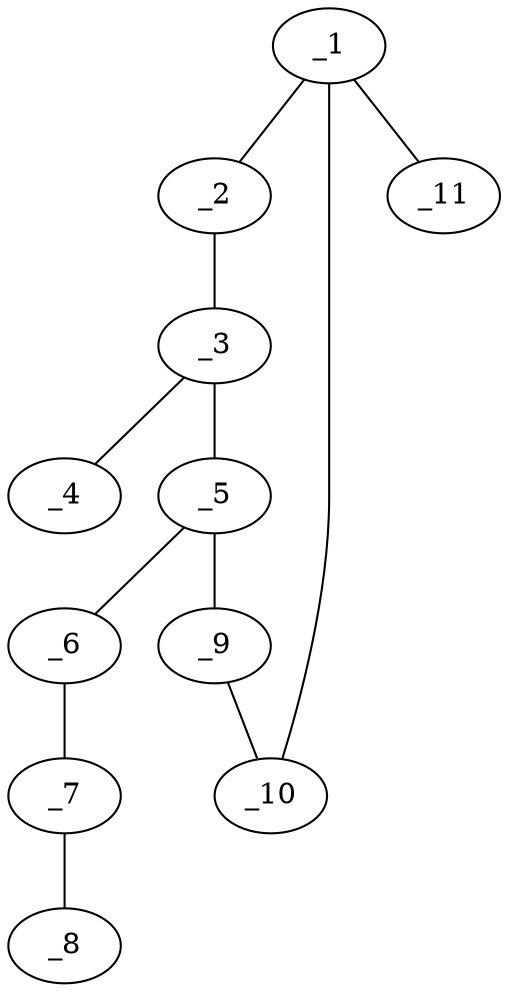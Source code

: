 graph molid637519 {
	_1	 [charge=0,
		chem=1,
		symbol="C  ",
		x="3.732",
		y="-1.75"];
	_2	 [charge=0,
		chem=4,
		symbol="N  ",
		x="2.866",
		y="-1.25"];
	_1 -- _2	 [valence=1];
	_10	 [charge=0,
		chem=1,
		symbol="C  ",
		x="4.5981",
		y="-1.25"];
	_1 -- _10	 [valence=1];
	_11	 [charge=0,
		chem=4,
		symbol="N  ",
		x="3.732",
		y="-2.75"];
	_1 -- _11	 [valence=2];
	_3	 [charge=0,
		chem=1,
		symbol="C  ",
		x="2.866",
		y="-0.25"];
	_2 -- _3	 [valence=1];
	_4	 [charge=0,
		chem=2,
		symbol="O  ",
		x=2,
		y="0.25"];
	_3 -- _4	 [valence=2];
	_5	 [charge=0,
		chem=4,
		symbol="N  ",
		x="3.7321",
		y="0.25"];
	_3 -- _5	 [valence=1];
	_6	 [charge=0,
		chem=1,
		symbol="C  ",
		x="3.7321",
		y="1.25"];
	_5 -- _6	 [valence=1];
	_9	 [charge=0,
		chem=1,
		symbol="C  ",
		x="4.5981",
		y="-0.25"];
	_5 -- _9	 [valence=1];
	_7	 [charge=0,
		chem=1,
		symbol="C  ",
		x="4.5981",
		y="1.75"];
	_6 -- _7	 [valence=1];
	_8	 [charge=0,
		chem=2,
		symbol="O  ",
		x="4.5981",
		y="2.75"];
	_7 -- _8	 [valence=1];
	_9 -- _10	 [valence=2];
}
